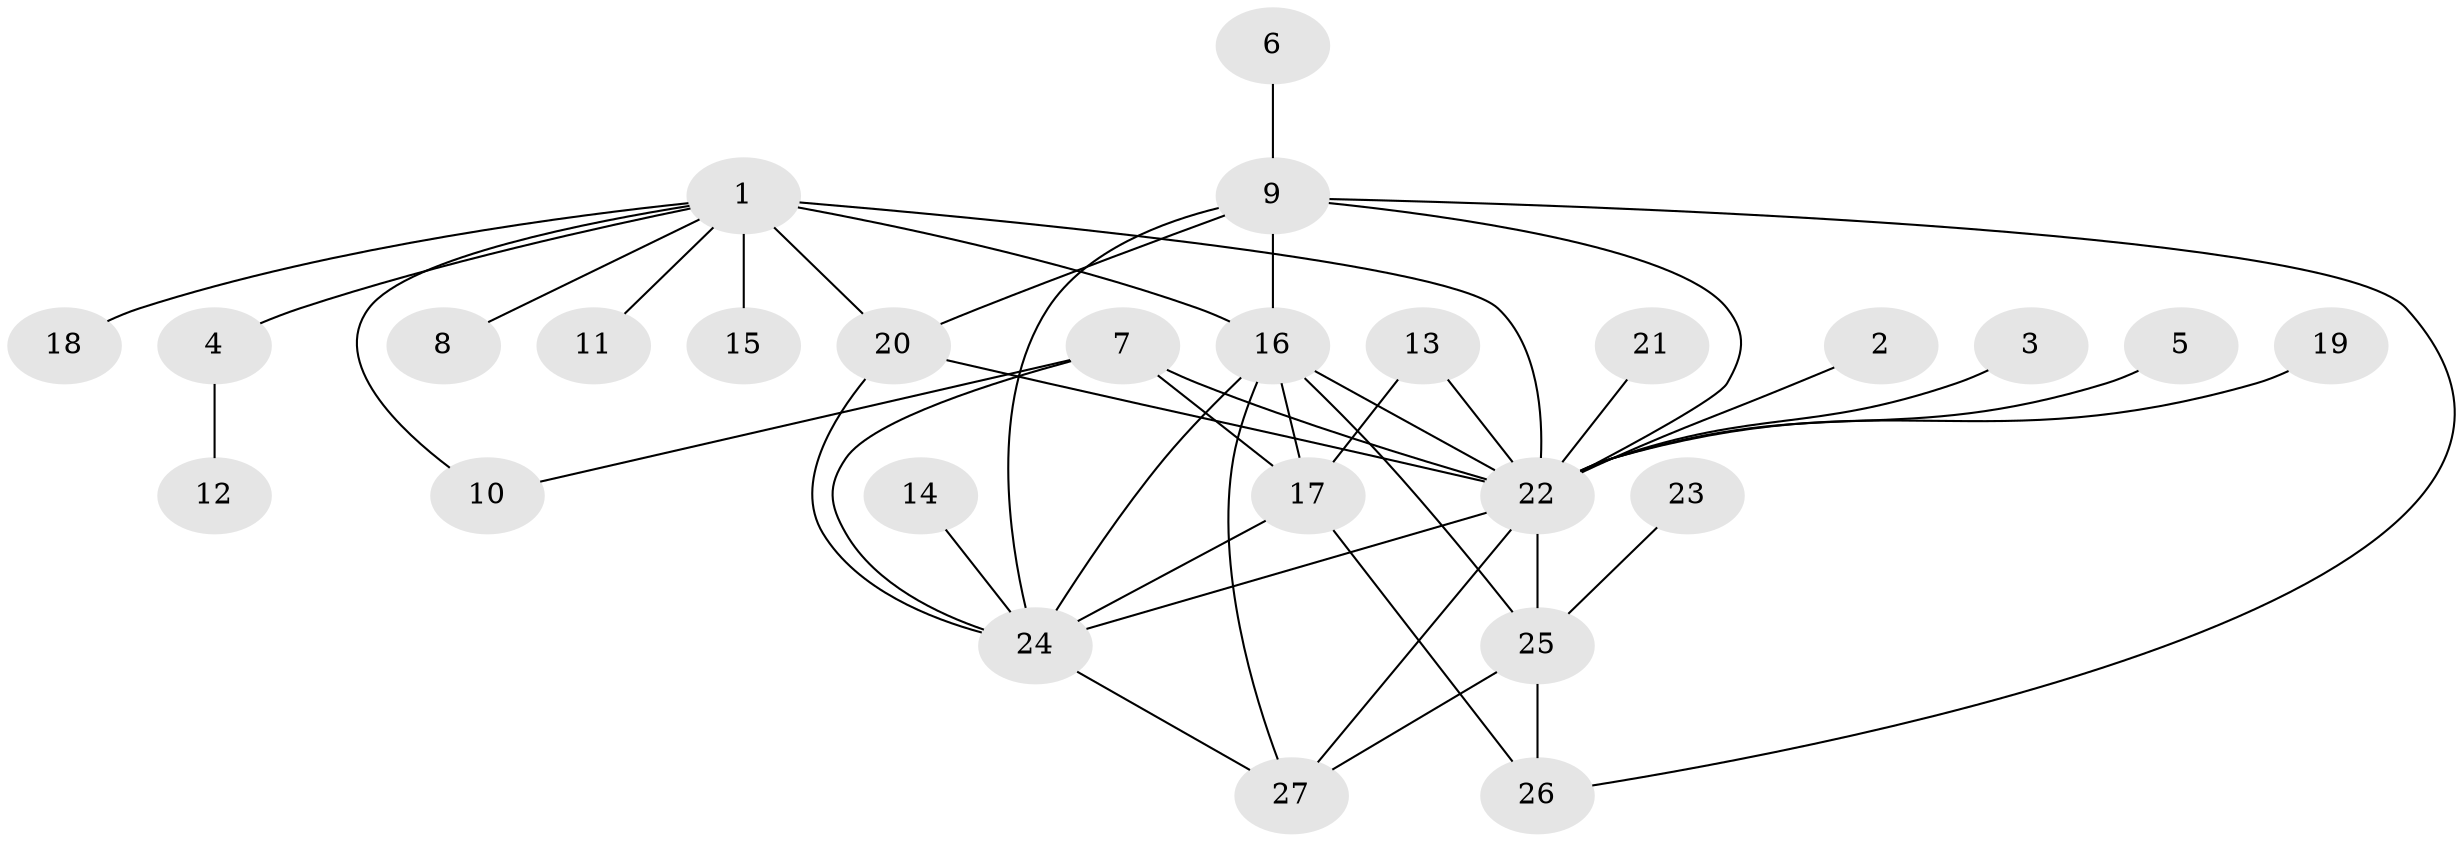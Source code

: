 // original degree distribution, {21: 0.018518518518518517, 2: 0.2777777777777778, 7: 0.018518518518518517, 10: 0.018518518518518517, 9: 0.018518518518518517, 12: 0.018518518518518517, 4: 0.07407407407407407, 1: 0.3888888888888889, 5: 0.07407407407407407, 3: 0.07407407407407407, 8: 0.018518518518518517}
// Generated by graph-tools (version 1.1) at 2025/01/03/09/25 03:01:41]
// undirected, 27 vertices, 44 edges
graph export_dot {
graph [start="1"]
  node [color=gray90,style=filled];
  1;
  2;
  3;
  4;
  5;
  6;
  7;
  8;
  9;
  10;
  11;
  12;
  13;
  14;
  15;
  16;
  17;
  18;
  19;
  20;
  21;
  22;
  23;
  24;
  25;
  26;
  27;
  1 -- 4 [weight=1.0];
  1 -- 8 [weight=1.0];
  1 -- 10 [weight=1.0];
  1 -- 11 [weight=1.0];
  1 -- 15 [weight=1.0];
  1 -- 16 [weight=2.0];
  1 -- 18 [weight=1.0];
  1 -- 20 [weight=1.0];
  1 -- 22 [weight=2.0];
  2 -- 22 [weight=1.0];
  3 -- 22 [weight=1.0];
  4 -- 12 [weight=1.0];
  5 -- 22 [weight=1.0];
  6 -- 9 [weight=1.0];
  7 -- 10 [weight=1.0];
  7 -- 17 [weight=1.0];
  7 -- 22 [weight=2.0];
  7 -- 24 [weight=3.0];
  9 -- 16 [weight=1.0];
  9 -- 20 [weight=1.0];
  9 -- 22 [weight=1.0];
  9 -- 24 [weight=1.0];
  9 -- 26 [weight=1.0];
  13 -- 17 [weight=1.0];
  13 -- 22 [weight=1.0];
  14 -- 24 [weight=1.0];
  16 -- 17 [weight=1.0];
  16 -- 22 [weight=2.0];
  16 -- 24 [weight=1.0];
  16 -- 25 [weight=1.0];
  16 -- 27 [weight=1.0];
  17 -- 24 [weight=1.0];
  17 -- 26 [weight=1.0];
  19 -- 22 [weight=1.0];
  20 -- 22 [weight=1.0];
  20 -- 24 [weight=1.0];
  21 -- 22 [weight=1.0];
  22 -- 24 [weight=2.0];
  22 -- 25 [weight=2.0];
  22 -- 27 [weight=1.0];
  23 -- 25 [weight=1.0];
  24 -- 27 [weight=1.0];
  25 -- 26 [weight=1.0];
  25 -- 27 [weight=1.0];
}
